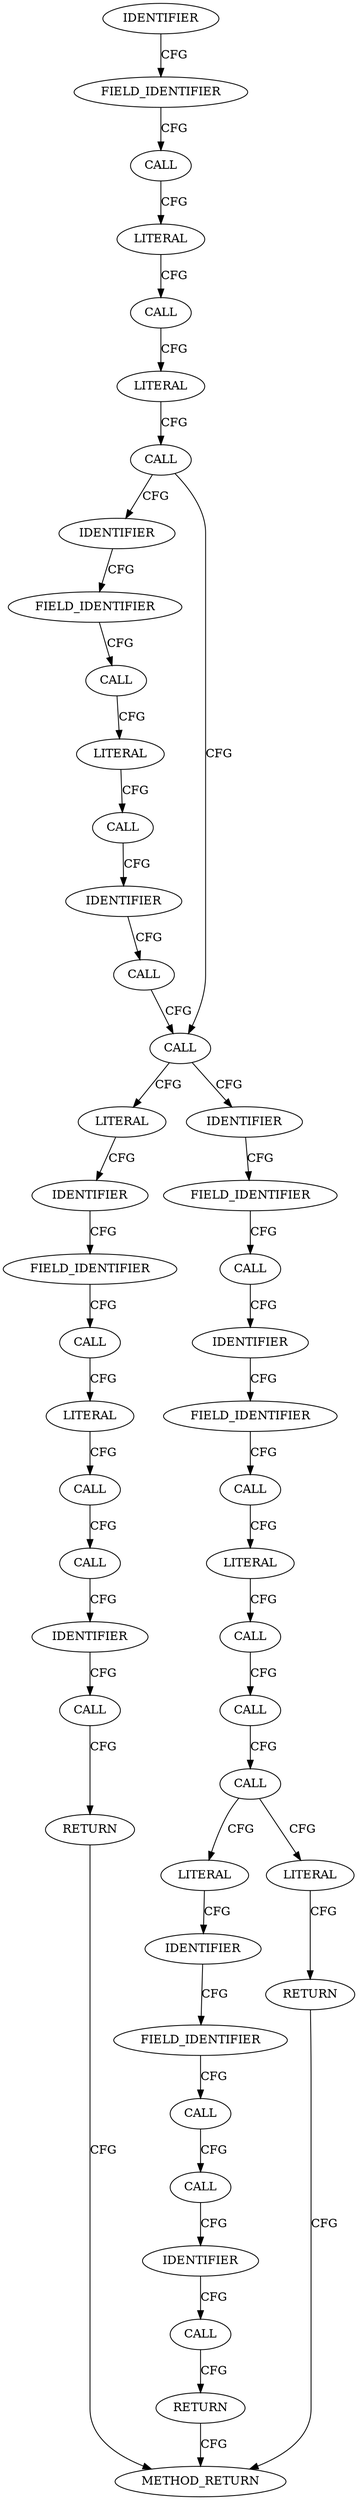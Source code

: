 strict digraph "" {
	node [label="\N"];
	1713	[ARGUMENT_INDEX=2,
		CODE="desc->fd_seg_cnt",
		COLUMN_NUMBER=10,
		DISPATCH_TYPE=STATIC_DISPATCH,
		LINE_NUMBER=556,
		METHOD_FULL_NAME="<operator>.indirectFieldAccess",
		NAME="<operator>.indirectFieldAccess",
		ORDER=2,
		TYPE_FULL_NAME="<empty>",
		filename="messenger_v2.c",
		label=CALL];
	1711	[ARGUMENT_INDEX=-1,
		CODE="pr_err(\"last segment empty, segment count %d\\n\",
		       desc->fd_seg_cnt)",
		COLUMN_NUMBER=3,
		DISPATCH_TYPE=STATIC_DISPATCH,
		LINE_NUMBER=555,
		METHOD_FULL_NAME=pr_err,
		NAME=pr_err,
		ORDER=1,
		TYPE_FULL_NAME="<empty>",
		filename="messenger_v2.c",
		label=CALL];
	1713 -> 1711	[label=CFG];
	1718	[ARGUMENT_INDEX=1,
		CODE=EINVAL,
		COLUMN_NUMBER=11,
		LINE_NUMBER=557,
		NAME=EINVAL,
		ORDER=1,
		TYPE_FULL_NAME=ANY,
		filename="messenger_v2.c",
		label=IDENTIFIER];
	1711 -> 1718	[label=CFG];
	1684	[ARGUMENT_INDEX=1,
		CODE=desc,
		COLUMN_NUMBER=6,
		LINE_NUMBER=545,
		NAME=desc,
		ORDER=1,
		TYPE_FULL_NAME="ceph_frame_desc*",
		filename="messenger_v2.c",
		label=IDENTIFIER];
	1685	[ARGUMENT_INDEX=2,
		CANONICAL_NAME=fd_lens,
		CODE=fd_lens,
		COLUMN_NUMBER=6,
		LINE_NUMBER=545,
		ORDER=2,
		filename="messenger_v2.c",
		label=FIELD_IDENTIFIER];
	1684 -> 1685	[label=CFG];
	1683	[ARGUMENT_INDEX=1,
		CODE="desc->fd_lens",
		COLUMN_NUMBER=6,
		DISPATCH_TYPE=STATIC_DISPATCH,
		LINE_NUMBER=545,
		METHOD_FULL_NAME="<operator>.indirectFieldAccess",
		NAME="<operator>.indirectFieldAccess",
		ORDER=1,
		TYPE_FULL_NAME="<empty>",
		filename="messenger_v2.c",
		label=CALL];
	1685 -> 1683	[label=CFG];
	1695	[ARGUMENT_INDEX=2,
		CODE=3,
		COLUMN_NUMBER=56,
		LINE_NUMBER=546,
		ORDER=2,
		TYPE_FULL_NAME=int,
		filename="messenger_v2.c",
		label=LITERAL];
	1691	[ARGUMENT_INDEX=2,
		CODE="desc->fd_lens[3]",
		COLUMN_NUMBER=42,
		DISPATCH_TYPE=STATIC_DISPATCH,
		LINE_NUMBER=546,
		METHOD_FULL_NAME="<operator>.indirectIndexAccess",
		NAME="<operator>.indirectIndexAccess",
		ORDER=2,
		TYPE_FULL_NAME="<empty>",
		filename="messenger_v2.c",
		label=CALL];
	1695 -> 1691	[label=CFG];
	1689	[ARGUMENT_INDEX=-1,
		CODE="pr_err(\"bad data segment length %d\\n\", desc->fd_lens[3])",
		COLUMN_NUMBER=3,
		DISPATCH_TYPE=STATIC_DISPATCH,
		LINE_NUMBER=546,
		METHOD_FULL_NAME=pr_err,
		NAME=pr_err,
		ORDER=1,
		TYPE_FULL_NAME="<empty>",
		filename="messenger_v2.c",
		label=CALL];
	1691 -> 1689	[label=CFG];
	1701	[ARGUMENT_INDEX=1,
		CODE="desc->fd_lens[desc->fd_seg_cnt - 1]",
		COLUMN_NUMBER=7,
		DISPATCH_TYPE=STATIC_DISPATCH,
		LINE_NUMBER=554,
		METHOD_FULL_NAME="<operator>.indirectIndexAccess",
		NAME="<operator>.indirectIndexAccess",
		ORDER=1,
		TYPE_FULL_NAME="<empty>",
		filename="messenger_v2.c",
		label=CALL];
	1700	[ARGUMENT_INDEX=-1,
		CODE="!desc->fd_lens[desc->fd_seg_cnt - 1]",
		COLUMN_NUMBER=6,
		DISPATCH_TYPE=STATIC_DISPATCH,
		LINE_NUMBER=554,
		METHOD_FULL_NAME="<operator>.logicalNot",
		NAME="<operator>.logicalNot",
		ORDER=1,
		TYPE_FULL_NAME="<empty>",
		filename="messenger_v2.c",
		label=CALL];
	1701 -> 1700	[label=CFG];
	1712	[ARGUMENT_INDEX=1,
		CODE="\"last segment empty, segment count %d\\n\"",
		COLUMN_NUMBER=10,
		LINE_NUMBER=555,
		ORDER=1,
		TYPE_FULL_NAME=char,
		filename="messenger_v2.c",
		label=LITERAL];
	1700 -> 1712	[label=CFG];
	1720	[ARGUMENT_INDEX=-1,
		CODE=0,
		COLUMN_NUMBER=9,
		LINE_NUMBER=560,
		ORDER=1,
		TYPE_FULL_NAME=int,
		filename="messenger_v2.c",
		label=LITERAL];
	1700 -> 1720	[label=CFG];
	1675	[ARGUMENT_INDEX=1,
		CODE="desc->fd_lens[3]",
		COLUMN_NUMBER=6,
		DISPATCH_TYPE=STATIC_DISPATCH,
		LINE_NUMBER=544,
		METHOD_FULL_NAME="<operator>.indirectIndexAccess",
		NAME="<operator>.indirectIndexAccess",
		ORDER=1,
		TYPE_FULL_NAME="<empty>",
		filename="messenger_v2.c",
		label=CALL];
	1680	[ARGUMENT_INDEX=2,
		CODE=0,
		COLUMN_NUMBER=25,
		LINE_NUMBER=544,
		ORDER=2,
		TYPE_FULL_NAME=int,
		filename="messenger_v2.c",
		label=LITERAL];
	1675 -> 1680	[label=CFG];
	1674	[ARGUMENT_INDEX=1,
		CODE="desc->fd_lens[3] < 0",
		COLUMN_NUMBER=6,
		DISPATCH_TYPE=STATIC_DISPATCH,
		LINE_NUMBER=544,
		METHOD_FULL_NAME="<operator>.lessThan",
		NAME="<operator>.lessThan",
		ORDER=1,
		TYPE_FULL_NAME="<empty>",
		filename="messenger_v2.c",
		label=CALL];
	1680 -> 1674	[label=CFG];
	1696	[ARGUMENT_INDEX=-1,
		CODE="return -EINVAL;",
		COLUMN_NUMBER=3,
		LINE_NUMBER=547,
		ORDER=2,
		filename="messenger_v2.c",
		label=RETURN];
	1721	[CODE=RET,
		COLUMN_NUMBER=1,
		EVALUATION_STRATEGY=BY_VALUE,
		LINE_NUMBER=501,
		ORDER=4,
		TYPE_FULL_NAME=int,
		filename="messenger_v2.c",
		label=METHOD_RETURN];
	1696 -> 1721	[label=CFG];
	1715	[ARGUMENT_INDEX=2,
		CANONICAL_NAME=fd_seg_cnt,
		CODE=fd_seg_cnt,
		COLUMN_NUMBER=10,
		LINE_NUMBER=556,
		ORDER=2,
		filename="messenger_v2.c",
		label=FIELD_IDENTIFIER];
	1715 -> 1713	[label=CFG];
	1698	[ARGUMENT_INDEX=1,
		CODE=EINVAL,
		COLUMN_NUMBER=11,
		LINE_NUMBER=547,
		NAME=EINVAL,
		ORDER=1,
		TYPE_FULL_NAME=ANY,
		filename="messenger_v2.c",
		label=IDENTIFIER];
	1697	[ARGUMENT_INDEX=-1,
		CODE="-EINVAL",
		COLUMN_NUMBER=10,
		DISPATCH_TYPE=STATIC_DISPATCH,
		LINE_NUMBER=547,
		METHOD_FULL_NAME="<operator>.minus",
		NAME="<operator>.minus",
		ORDER=1,
		TYPE_FULL_NAME="<empty>",
		filename="messenger_v2.c",
		label=CALL];
	1698 -> 1697	[label=CFG];
	1697 -> 1696	[label=CFG];
	1673	[ARGUMENT_INDEX=-1,
		CODE="desc->fd_lens[3] < 0 ||
	    desc->fd_lens[3] > CEPH_MSG_MAX_DATA_LEN",
		COLUMN_NUMBER=6,
		DISPATCH_TYPE=STATIC_DISPATCH,
		LINE_NUMBER=544,
		METHOD_FULL_NAME="<operator>.logicalOr",
		NAME="<operator>.logicalOr",
		ORDER=1,
		TYPE_FULL_NAME="<empty>",
		filename="messenger_v2.c",
		label=CALL];
	1690	[ARGUMENT_INDEX=1,
		CODE="\"bad data segment length %d\\n\"",
		COLUMN_NUMBER=10,
		LINE_NUMBER=546,
		ORDER=1,
		TYPE_FULL_NAME=char,
		filename="messenger_v2.c",
		label=LITERAL];
	1673 -> 1690	[label=CFG];
	1703	[ARGUMENT_INDEX=1,
		CODE=desc,
		COLUMN_NUMBER=7,
		LINE_NUMBER=554,
		NAME=desc,
		ORDER=1,
		TYPE_FULL_NAME="ceph_frame_desc*",
		filename="messenger_v2.c",
		label=IDENTIFIER];
	1673 -> 1703	[label=CFG];
	1693	[ARGUMENT_INDEX=1,
		CODE=desc,
		COLUMN_NUMBER=42,
		LINE_NUMBER=546,
		NAME=desc,
		ORDER=1,
		TYPE_FULL_NAME="ceph_frame_desc*",
		filename="messenger_v2.c",
		label=IDENTIFIER];
	1690 -> 1693	[label=CFG];
	1704	[ARGUMENT_INDEX=2,
		CANONICAL_NAME=fd_lens,
		CODE=fd_lens,
		COLUMN_NUMBER=7,
		LINE_NUMBER=554,
		ORDER=2,
		filename="messenger_v2.c",
		label=FIELD_IDENTIFIER];
	1703 -> 1704	[label=CFG];
	1714	[ARGUMENT_INDEX=1,
		CODE=desc,
		COLUMN_NUMBER=10,
		LINE_NUMBER=556,
		NAME=desc,
		ORDER=1,
		TYPE_FULL_NAME="ceph_frame_desc*",
		filename="messenger_v2.c",
		label=IDENTIFIER];
	1712 -> 1714	[label=CFG];
	1719	[ARGUMENT_INDEX=-1,
		CODE="return 0;",
		COLUMN_NUMBER=2,
		LINE_NUMBER=560,
		ORDER=19,
		filename="messenger_v2.c",
		label=RETURN];
	1720 -> 1719	[label=CFG];
	1694	[ARGUMENT_INDEX=2,
		CANONICAL_NAME=fd_lens,
		CODE=fd_lens,
		COLUMN_NUMBER=42,
		LINE_NUMBER=546,
		ORDER=2,
		filename="messenger_v2.c",
		label=FIELD_IDENTIFIER];
	1692	[ARGUMENT_INDEX=1,
		CODE="desc->fd_lens",
		COLUMN_NUMBER=42,
		DISPATCH_TYPE=STATIC_DISPATCH,
		LINE_NUMBER=546,
		METHOD_FULL_NAME="<operator>.indirectFieldAccess",
		NAME="<operator>.indirectFieldAccess",
		ORDER=1,
		TYPE_FULL_NAME="<empty>",
		filename="messenger_v2.c",
		label=CALL];
	1694 -> 1692	[label=CFG];
	1692 -> 1695	[label=CFG];
	1693 -> 1694	[label=CFG];
	1709	[ARGUMENT_INDEX=2,
		CODE=1,
		COLUMN_NUMBER=40,
		LINE_NUMBER=554,
		ORDER=2,
		TYPE_FULL_NAME=int,
		filename="messenger_v2.c",
		label=LITERAL];
	1705	[ARGUMENT_INDEX=2,
		CODE="desc->fd_seg_cnt - 1",
		COLUMN_NUMBER=21,
		DISPATCH_TYPE=STATIC_DISPATCH,
		LINE_NUMBER=554,
		METHOD_FULL_NAME="<operator>.subtraction",
		NAME="<operator>.subtraction",
		ORDER=2,
		TYPE_FULL_NAME="<empty>",
		filename="messenger_v2.c",
		label=CALL];
	1709 -> 1705	[label=CFG];
	1705 -> 1701	[label=CFG];
	1708	[ARGUMENT_INDEX=2,
		CANONICAL_NAME=fd_seg_cnt,
		CODE=fd_seg_cnt,
		COLUMN_NUMBER=21,
		LINE_NUMBER=554,
		ORDER=2,
		filename="messenger_v2.c",
		label=FIELD_IDENTIFIER];
	1706	[ARGUMENT_INDEX=1,
		CODE="desc->fd_seg_cnt",
		COLUMN_NUMBER=21,
		DISPATCH_TYPE=STATIC_DISPATCH,
		LINE_NUMBER=554,
		METHOD_FULL_NAME="<operator>.indirectFieldAccess",
		NAME="<operator>.indirectFieldAccess",
		ORDER=1,
		TYPE_FULL_NAME="<empty>",
		filename="messenger_v2.c",
		label=CALL];
	1708 -> 1706	[label=CFG];
	1706 -> 1709	[label=CFG];
	1686	[ARGUMENT_INDEX=2,
		CODE=3,
		COLUMN_NUMBER=20,
		LINE_NUMBER=545,
		ORDER=2,
		TYPE_FULL_NAME=int,
		filename="messenger_v2.c",
		label=LITERAL];
	1682	[ARGUMENT_INDEX=1,
		CODE="desc->fd_lens[3]",
		COLUMN_NUMBER=6,
		DISPATCH_TYPE=STATIC_DISPATCH,
		LINE_NUMBER=545,
		METHOD_FULL_NAME="<operator>.indirectIndexAccess",
		NAME="<operator>.indirectIndexAccess",
		ORDER=1,
		TYPE_FULL_NAME="<empty>",
		filename="messenger_v2.c",
		label=CALL];
	1686 -> 1682	[label=CFG];
	1687	[ARGUMENT_INDEX=2,
		CODE=CEPH_MSG_MAX_DATA_LEN,
		COLUMN_NUMBER=25,
		LINE_NUMBER=545,
		NAME=CEPH_MSG_MAX_DATA_LEN,
		ORDER=2,
		TYPE_FULL_NAME=ANY,
		filename="messenger_v2.c",
		label=IDENTIFIER];
	1682 -> 1687	[label=CFG];
	1714 -> 1715	[label=CFG];
	1702	[ARGUMENT_INDEX=1,
		CODE="desc->fd_lens",
		COLUMN_NUMBER=7,
		DISPATCH_TYPE=STATIC_DISPATCH,
		LINE_NUMBER=554,
		METHOD_FULL_NAME="<operator>.indirectFieldAccess",
		NAME="<operator>.indirectFieldAccess",
		ORDER=1,
		TYPE_FULL_NAME="<empty>",
		filename="messenger_v2.c",
		label=CALL];
	1707	[ARGUMENT_INDEX=1,
		CODE=desc,
		COLUMN_NUMBER=21,
		LINE_NUMBER=554,
		NAME=desc,
		ORDER=1,
		TYPE_FULL_NAME="ceph_frame_desc*",
		filename="messenger_v2.c",
		label=IDENTIFIER];
	1702 -> 1707	[label=CFG];
	1707 -> 1708	[label=CFG];
	1681	[ARGUMENT_INDEX=2,
		CODE="desc->fd_lens[3] > CEPH_MSG_MAX_DATA_LEN",
		COLUMN_NUMBER=6,
		DISPATCH_TYPE=STATIC_DISPATCH,
		LINE_NUMBER=545,
		METHOD_FULL_NAME="<operator>.greaterThan",
		NAME="<operator>.greaterThan",
		ORDER=2,
		TYPE_FULL_NAME="<empty>",
		filename="messenger_v2.c",
		label=CALL];
	1681 -> 1673	[label=CFG];
	1677	[ARGUMENT_INDEX=1,
		CODE=desc,
		COLUMN_NUMBER=6,
		LINE_NUMBER=544,
		NAME=desc,
		ORDER=1,
		TYPE_FULL_NAME="ceph_frame_desc*",
		filename="messenger_v2.c",
		label=IDENTIFIER];
	1678	[ARGUMENT_INDEX=2,
		CANONICAL_NAME=fd_lens,
		CODE=fd_lens,
		COLUMN_NUMBER=6,
		LINE_NUMBER=544,
		ORDER=2,
		filename="messenger_v2.c",
		label=FIELD_IDENTIFIER];
	1677 -> 1678	[label=CFG];
	1676	[ARGUMENT_INDEX=1,
		CODE="desc->fd_lens",
		COLUMN_NUMBER=6,
		DISPATCH_TYPE=STATIC_DISPATCH,
		LINE_NUMBER=544,
		METHOD_FULL_NAME="<operator>.indirectFieldAccess",
		NAME="<operator>.indirectFieldAccess",
		ORDER=1,
		TYPE_FULL_NAME="<empty>",
		filename="messenger_v2.c",
		label=CALL];
	1678 -> 1676	[label=CFG];
	1687 -> 1681	[label=CFG];
	1674 -> 1684	[label=CFG];
	1674 -> 1673	[label=CFG];
	1717	[ARGUMENT_INDEX=-1,
		CODE="-EINVAL",
		COLUMN_NUMBER=10,
		DISPATCH_TYPE=STATIC_DISPATCH,
		LINE_NUMBER=557,
		METHOD_FULL_NAME="<operator>.minus",
		NAME="<operator>.minus",
		ORDER=1,
		TYPE_FULL_NAME="<empty>",
		filename="messenger_v2.c",
		label=CALL];
	1716	[ARGUMENT_INDEX=-1,
		CODE="return -EINVAL;",
		COLUMN_NUMBER=3,
		LINE_NUMBER=557,
		ORDER=2,
		filename="messenger_v2.c",
		label=RETURN];
	1717 -> 1716	[label=CFG];
	1716 -> 1721	[label=CFG];
	1679	[ARGUMENT_INDEX=2,
		CODE=3,
		COLUMN_NUMBER=20,
		LINE_NUMBER=544,
		ORDER=2,
		TYPE_FULL_NAME=int,
		filename="messenger_v2.c",
		label=LITERAL];
	1676 -> 1679	[label=CFG];
	1719 -> 1721	[label=CFG];
	1683 -> 1686	[label=CFG];
	1679 -> 1675	[label=CFG];
	1718 -> 1717	[label=CFG];
	1689 -> 1698	[label=CFG];
	1704 -> 1702	[label=CFG];
}
